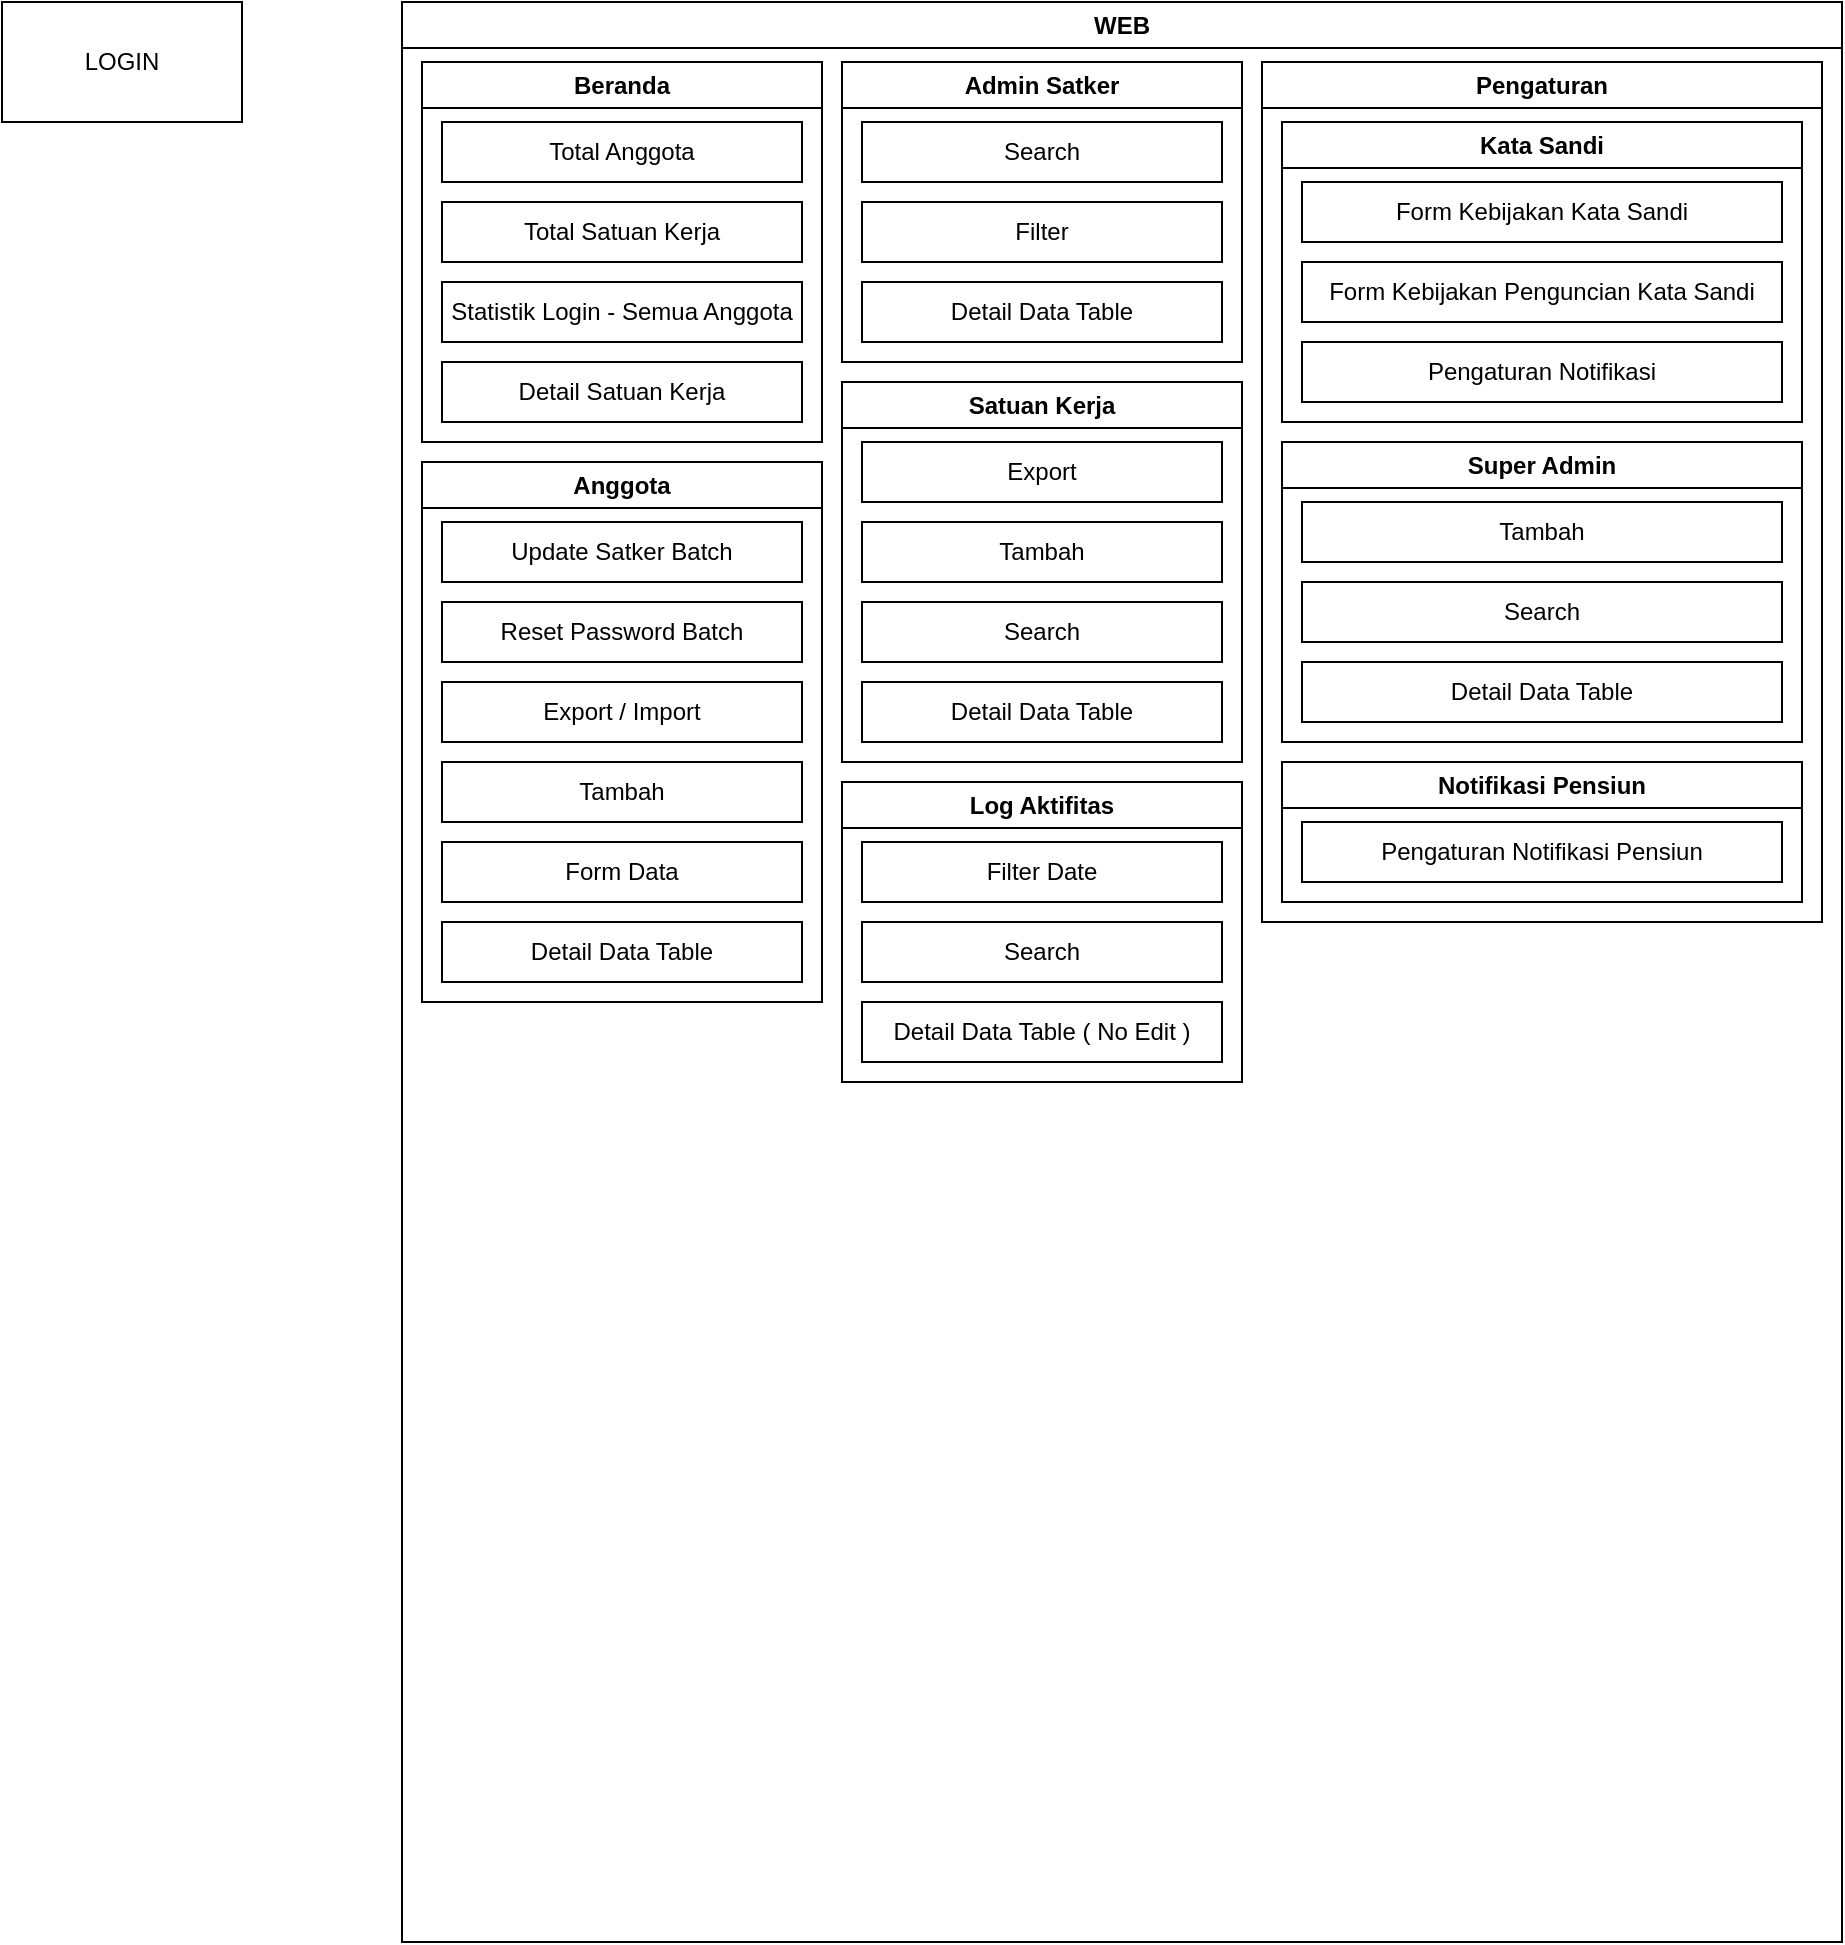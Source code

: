 <mxfile version="28.0.1">
  <diagram name="Halaman-1" id="XqosbjUoIenjFJBg-KbU">
    <mxGraphModel dx="2084" dy="1122" grid="1" gridSize="10" guides="1" tooltips="1" connect="1" arrows="1" fold="1" page="1" pageScale="1" pageWidth="827" pageHeight="1169" math="0" shadow="0">
      <root>
        <mxCell id="0" />
        <mxCell id="1" parent="0" />
        <mxCell id="7VsVqGOLsM9ccXyT8c6a-1" value="LOGIN" style="rounded=0;whiteSpace=wrap;html=1;" vertex="1" parent="1">
          <mxGeometry x="40" y="40" width="120" height="60" as="geometry" />
        </mxCell>
        <mxCell id="7VsVqGOLsM9ccXyT8c6a-3" value="WEB" style="swimlane;whiteSpace=wrap;html=1;" vertex="1" parent="1">
          <mxGeometry x="240" y="40" width="720" height="970" as="geometry">
            <mxRectangle x="320" y="40" width="70" height="30" as="alternateBounds" />
          </mxGeometry>
        </mxCell>
        <mxCell id="7VsVqGOLsM9ccXyT8c6a-5" value="Beranda" style="swimlane;whiteSpace=wrap;html=1;" vertex="1" parent="7VsVqGOLsM9ccXyT8c6a-3">
          <mxGeometry x="10" y="30" width="200" height="190" as="geometry">
            <mxRectangle x="10" y="30" width="90" height="30" as="alternateBounds" />
          </mxGeometry>
        </mxCell>
        <mxCell id="7VsVqGOLsM9ccXyT8c6a-6" value="Total Anggota" style="rounded=0;whiteSpace=wrap;html=1;" vertex="1" parent="7VsVqGOLsM9ccXyT8c6a-5">
          <mxGeometry x="10" y="30" width="180" height="30" as="geometry" />
        </mxCell>
        <mxCell id="7VsVqGOLsM9ccXyT8c6a-7" value="Total Satuan Kerja" style="rounded=0;whiteSpace=wrap;html=1;" vertex="1" parent="7VsVqGOLsM9ccXyT8c6a-5">
          <mxGeometry x="10" y="70" width="180" height="30" as="geometry" />
        </mxCell>
        <mxCell id="7VsVqGOLsM9ccXyT8c6a-11" value="&lt;div&gt;Statistik Login - Semua Anggota&lt;/div&gt;" style="rounded=0;whiteSpace=wrap;html=1;" vertex="1" parent="7VsVqGOLsM9ccXyT8c6a-5">
          <mxGeometry x="10" y="110" width="180" height="30" as="geometry" />
        </mxCell>
        <mxCell id="7VsVqGOLsM9ccXyT8c6a-12" value="Detail Satuan Kerja" style="rounded=0;whiteSpace=wrap;html=1;" vertex="1" parent="7VsVqGOLsM9ccXyT8c6a-5">
          <mxGeometry x="10" y="150" width="180" height="30" as="geometry" />
        </mxCell>
        <mxCell id="7VsVqGOLsM9ccXyT8c6a-13" value="Anggota" style="swimlane;whiteSpace=wrap;html=1;" vertex="1" parent="7VsVqGOLsM9ccXyT8c6a-3">
          <mxGeometry x="10" y="230" width="200" height="270" as="geometry" />
        </mxCell>
        <mxCell id="7VsVqGOLsM9ccXyT8c6a-14" value="Update Satker Batch" style="rounded=0;whiteSpace=wrap;html=1;" vertex="1" parent="7VsVqGOLsM9ccXyT8c6a-13">
          <mxGeometry x="10" y="30" width="180" height="30" as="geometry" />
        </mxCell>
        <mxCell id="7VsVqGOLsM9ccXyT8c6a-15" value="Reset Password Batch" style="rounded=0;whiteSpace=wrap;html=1;" vertex="1" parent="7VsVqGOLsM9ccXyT8c6a-13">
          <mxGeometry x="10" y="70" width="180" height="30" as="geometry" />
        </mxCell>
        <mxCell id="7VsVqGOLsM9ccXyT8c6a-16" value="&lt;div&gt;Form Data&lt;/div&gt;" style="rounded=0;whiteSpace=wrap;html=1;" vertex="1" parent="7VsVqGOLsM9ccXyT8c6a-13">
          <mxGeometry x="10" y="190" width="180" height="30" as="geometry" />
        </mxCell>
        <mxCell id="7VsVqGOLsM9ccXyT8c6a-17" value="Detail Data Table" style="rounded=0;whiteSpace=wrap;html=1;" vertex="1" parent="7VsVqGOLsM9ccXyT8c6a-13">
          <mxGeometry x="10" y="230" width="180" height="30" as="geometry" />
        </mxCell>
        <mxCell id="7VsVqGOLsM9ccXyT8c6a-18" value="Export / Import" style="rounded=0;whiteSpace=wrap;html=1;" vertex="1" parent="7VsVqGOLsM9ccXyT8c6a-13">
          <mxGeometry x="10" y="110" width="180" height="30" as="geometry" />
        </mxCell>
        <mxCell id="7VsVqGOLsM9ccXyT8c6a-19" value="Tambah" style="rounded=0;whiteSpace=wrap;html=1;" vertex="1" parent="7VsVqGOLsM9ccXyT8c6a-13">
          <mxGeometry x="10" y="150" width="180" height="30" as="geometry" />
        </mxCell>
        <mxCell id="7VsVqGOLsM9ccXyT8c6a-20" value="Admin Satker" style="swimlane;whiteSpace=wrap;html=1;" vertex="1" parent="7VsVqGOLsM9ccXyT8c6a-3">
          <mxGeometry x="220" y="30" width="200" height="150" as="geometry" />
        </mxCell>
        <mxCell id="7VsVqGOLsM9ccXyT8c6a-21" value="Search" style="rounded=0;whiteSpace=wrap;html=1;" vertex="1" parent="7VsVqGOLsM9ccXyT8c6a-20">
          <mxGeometry x="10" y="30" width="180" height="30" as="geometry" />
        </mxCell>
        <mxCell id="7VsVqGOLsM9ccXyT8c6a-22" value="Filter" style="rounded=0;whiteSpace=wrap;html=1;" vertex="1" parent="7VsVqGOLsM9ccXyT8c6a-20">
          <mxGeometry x="10" y="70" width="180" height="30" as="geometry" />
        </mxCell>
        <mxCell id="7VsVqGOLsM9ccXyT8c6a-25" value="Detail Data Table" style="rounded=0;whiteSpace=wrap;html=1;" vertex="1" parent="7VsVqGOLsM9ccXyT8c6a-20">
          <mxGeometry x="10" y="110" width="180" height="30" as="geometry" />
        </mxCell>
        <mxCell id="7VsVqGOLsM9ccXyT8c6a-27" value="Satuan Kerja" style="swimlane;whiteSpace=wrap;html=1;" vertex="1" parent="7VsVqGOLsM9ccXyT8c6a-3">
          <mxGeometry x="220" y="190" width="200" height="190" as="geometry" />
        </mxCell>
        <mxCell id="7VsVqGOLsM9ccXyT8c6a-28" value="Export" style="rounded=0;whiteSpace=wrap;html=1;" vertex="1" parent="7VsVqGOLsM9ccXyT8c6a-27">
          <mxGeometry x="10" y="30" width="180" height="30" as="geometry" />
        </mxCell>
        <mxCell id="7VsVqGOLsM9ccXyT8c6a-29" value="Tambah" style="rounded=0;whiteSpace=wrap;html=1;" vertex="1" parent="7VsVqGOLsM9ccXyT8c6a-27">
          <mxGeometry x="10" y="70" width="180" height="30" as="geometry" />
        </mxCell>
        <mxCell id="7VsVqGOLsM9ccXyT8c6a-30" value="Search" style="rounded=0;whiteSpace=wrap;html=1;" vertex="1" parent="7VsVqGOLsM9ccXyT8c6a-27">
          <mxGeometry x="10" y="110" width="180" height="30" as="geometry" />
        </mxCell>
        <mxCell id="7VsVqGOLsM9ccXyT8c6a-31" value="Detail Data Table" style="rounded=0;whiteSpace=wrap;html=1;" vertex="1" parent="7VsVqGOLsM9ccXyT8c6a-27">
          <mxGeometry x="10" y="150" width="180" height="30" as="geometry" />
        </mxCell>
        <mxCell id="7VsVqGOLsM9ccXyT8c6a-32" value="Pengaturan" style="swimlane;whiteSpace=wrap;html=1;" vertex="1" parent="7VsVqGOLsM9ccXyT8c6a-3">
          <mxGeometry x="430" y="30" width="280" height="430" as="geometry" />
        </mxCell>
        <mxCell id="7VsVqGOLsM9ccXyT8c6a-37" value="Kata Sandi" style="swimlane;whiteSpace=wrap;html=1;" vertex="1" parent="7VsVqGOLsM9ccXyT8c6a-32">
          <mxGeometry x="10" y="30" width="260" height="150" as="geometry" />
        </mxCell>
        <mxCell id="7VsVqGOLsM9ccXyT8c6a-38" value="Form&amp;nbsp;Kebijakan Kata Sandi" style="rounded=0;whiteSpace=wrap;html=1;" vertex="1" parent="7VsVqGOLsM9ccXyT8c6a-37">
          <mxGeometry x="10" y="30" width="240" height="30" as="geometry" />
        </mxCell>
        <mxCell id="7VsVqGOLsM9ccXyT8c6a-39" value="Form&amp;nbsp;Kebijakan Penguncian Kata Sandi" style="rounded=0;whiteSpace=wrap;html=1;" vertex="1" parent="7VsVqGOLsM9ccXyT8c6a-37">
          <mxGeometry x="10" y="70" width="240" height="30" as="geometry" />
        </mxCell>
        <mxCell id="7VsVqGOLsM9ccXyT8c6a-40" value="Pengaturan Notifikasi" style="rounded=0;whiteSpace=wrap;html=1;" vertex="1" parent="7VsVqGOLsM9ccXyT8c6a-37">
          <mxGeometry x="10" y="110" width="240" height="30" as="geometry" />
        </mxCell>
        <mxCell id="7VsVqGOLsM9ccXyT8c6a-42" value="Super Admin" style="swimlane;whiteSpace=wrap;html=1;" vertex="1" parent="7VsVqGOLsM9ccXyT8c6a-32">
          <mxGeometry x="10" y="190" width="260" height="150" as="geometry" />
        </mxCell>
        <mxCell id="7VsVqGOLsM9ccXyT8c6a-43" value="Tambah" style="rounded=0;whiteSpace=wrap;html=1;" vertex="1" parent="7VsVqGOLsM9ccXyT8c6a-42">
          <mxGeometry x="10" y="30" width="240" height="30" as="geometry" />
        </mxCell>
        <mxCell id="7VsVqGOLsM9ccXyT8c6a-44" value="Search" style="rounded=0;whiteSpace=wrap;html=1;" vertex="1" parent="7VsVqGOLsM9ccXyT8c6a-42">
          <mxGeometry x="10" y="70" width="240" height="30" as="geometry" />
        </mxCell>
        <mxCell id="7VsVqGOLsM9ccXyT8c6a-45" value="Detail Data Table" style="rounded=0;whiteSpace=wrap;html=1;" vertex="1" parent="7VsVqGOLsM9ccXyT8c6a-42">
          <mxGeometry x="10" y="110" width="240" height="30" as="geometry" />
        </mxCell>
        <mxCell id="7VsVqGOLsM9ccXyT8c6a-46" value="Notifikasi Pensiun" style="swimlane;whiteSpace=wrap;html=1;" vertex="1" parent="7VsVqGOLsM9ccXyT8c6a-32">
          <mxGeometry x="10" y="350" width="260" height="70" as="geometry" />
        </mxCell>
        <mxCell id="7VsVqGOLsM9ccXyT8c6a-47" value="Pengaturan Notifikasi Pensiun" style="rounded=0;whiteSpace=wrap;html=1;" vertex="1" parent="7VsVqGOLsM9ccXyT8c6a-46">
          <mxGeometry x="10" y="30" width="240" height="30" as="geometry" />
        </mxCell>
        <mxCell id="7VsVqGOLsM9ccXyT8c6a-50" value="Log Aktifitas" style="swimlane;whiteSpace=wrap;html=1;" vertex="1" parent="7VsVqGOLsM9ccXyT8c6a-3">
          <mxGeometry x="220" y="390" width="200" height="150" as="geometry" />
        </mxCell>
        <mxCell id="7VsVqGOLsM9ccXyT8c6a-51" value="Filter Date" style="rounded=0;whiteSpace=wrap;html=1;" vertex="1" parent="7VsVqGOLsM9ccXyT8c6a-50">
          <mxGeometry x="10" y="30" width="180" height="30" as="geometry" />
        </mxCell>
        <mxCell id="7VsVqGOLsM9ccXyT8c6a-52" value="Search" style="rounded=0;whiteSpace=wrap;html=1;" vertex="1" parent="7VsVqGOLsM9ccXyT8c6a-50">
          <mxGeometry x="10" y="70" width="180" height="30" as="geometry" />
        </mxCell>
        <mxCell id="7VsVqGOLsM9ccXyT8c6a-53" value="Detail Data Table ( No Edit )" style="rounded=0;whiteSpace=wrap;html=1;" vertex="1" parent="7VsVqGOLsM9ccXyT8c6a-50">
          <mxGeometry x="10" y="110" width="180" height="30" as="geometry" />
        </mxCell>
      </root>
    </mxGraphModel>
  </diagram>
</mxfile>
